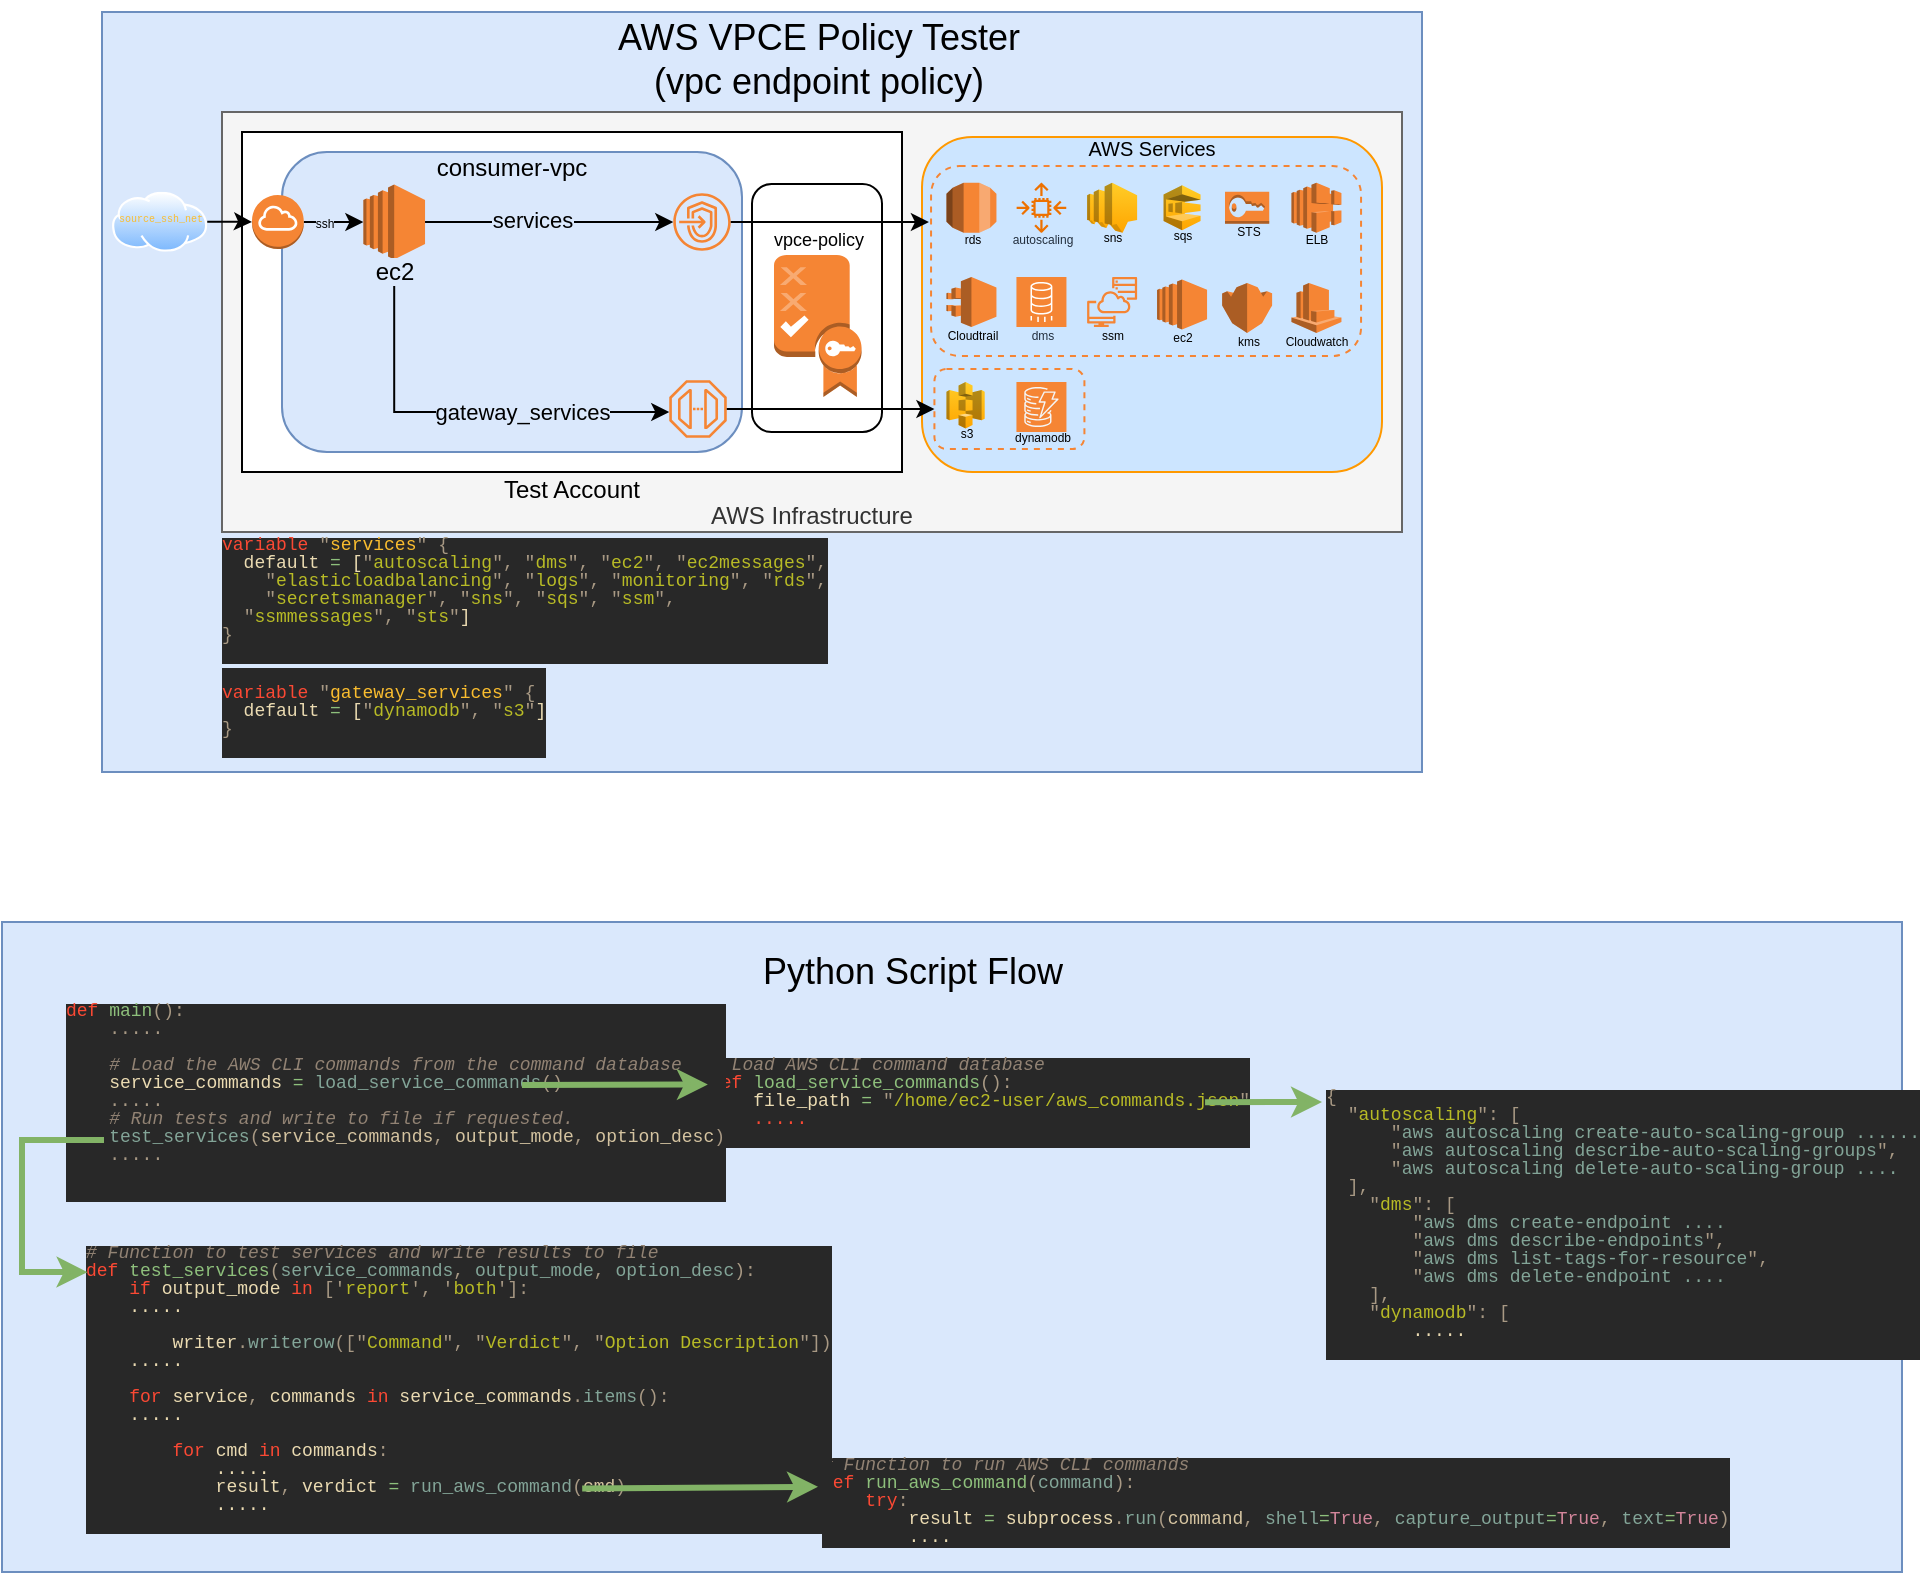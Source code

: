 <mxfile version="24.1.0" type="device">
  <diagram name="Page-1" id="n9Txcn6Dk_RDGWLoqTtt">
    <mxGraphModel dx="831" dy="707" grid="1" gridSize="10" guides="1" tooltips="1" connect="1" arrows="1" fold="1" page="1" pageScale="1" pageWidth="400" pageHeight="300" math="0" shadow="0">
      <root>
        <mxCell id="0" />
        <mxCell id="1" parent="0" />
        <mxCell id="zh9yFW4U5Nkz7hviqBrp-40" value="" style="rounded=0;whiteSpace=wrap;html=1;fillColor=#dae8fc;strokeColor=#6c8ebf;" vertex="1" parent="1">
          <mxGeometry x="570" y="475" width="950" height="325" as="geometry" />
        </mxCell>
        <mxCell id="5JxGOsEsqNA9EZdTTbq--1" value="" style="rounded=0;whiteSpace=wrap;html=1;fillColor=#dae8fc;strokeColor=#6c8ebf;" parent="1" vertex="1">
          <mxGeometry x="620" y="20" width="660" height="380" as="geometry" />
        </mxCell>
        <mxCell id="5JxGOsEsqNA9EZdTTbq--22" value="AWS Infrastructure" style="rounded=0;whiteSpace=wrap;html=1;fillColor=#f5f5f5;fontColor=#333333;strokeColor=#666666;labelPosition=center;verticalLabelPosition=bottom;align=center;verticalAlign=top;spacing=-20;" parent="1" vertex="1">
          <mxGeometry x="680" y="70" width="590" height="210" as="geometry" />
        </mxCell>
        <mxCell id="5JxGOsEsqNA9EZdTTbq--25" value="Test Account" style="rounded=0;whiteSpace=wrap;html=1;labelPosition=center;verticalLabelPosition=bottom;align=center;verticalAlign=top;spacing=-3;" parent="1" vertex="1">
          <mxGeometry x="690" y="80" width="330" height="170" as="geometry" />
        </mxCell>
        <mxCell id="5JxGOsEsqNA9EZdTTbq--26" value="consumer-vpc" style="rounded=1;whiteSpace=wrap;html=1;fillColor=#dae8fc;strokeColor=#6c8ebf;labelPosition=center;verticalLabelPosition=top;align=center;verticalAlign=bottom;spacing=-15;" parent="1" vertex="1">
          <mxGeometry x="710" y="90" width="230" height="150" as="geometry" />
        </mxCell>
        <mxCell id="5JxGOsEsqNA9EZdTTbq--35" style="edgeStyle=orthogonalEdgeStyle;rounded=0;orthogonalLoop=1;jettySize=auto;html=1;endArrow=none;endFill=0;startArrow=classic;startFill=1;" parent="1" source="5JxGOsEsqNA9EZdTTbq--31" target="5JxGOsEsqNA9EZdTTbq--18" edge="1">
          <mxGeometry relative="1" as="geometry" />
        </mxCell>
        <mxCell id="zh9yFW4U5Nkz7hviqBrp-18" value="&lt;div&gt;&lt;font style=&quot;font-size: 6px;&quot;&gt;ssh&lt;/font&gt;&lt;/div&gt;" style="edgeLabel;html=1;align=center;verticalAlign=middle;resizable=0;points=[];labelBackgroundColor=#DAE8FC;" vertex="1" connectable="0" parent="5JxGOsEsqNA9EZdTTbq--35">
          <mxGeometry x="0.67" relative="1" as="geometry">
            <mxPoint x="5" y="-1" as="offset" />
          </mxGeometry>
        </mxCell>
        <mxCell id="hPN1PKyEz3A7pXrdg5OF-24" style="edgeStyle=orthogonalEdgeStyle;rounded=0;orthogonalLoop=1;jettySize=auto;html=1;" parent="1" source="5JxGOsEsqNA9EZdTTbq--31" edge="1" target="zh9yFW4U5Nkz7hviqBrp-13">
          <mxGeometry relative="1" as="geometry">
            <mxPoint x="905.63" y="213.007" as="targetPoint" />
            <mxPoint x="766.101" y="146.75" as="sourcePoint" />
            <Array as="points">
              <mxPoint x="766" y="220" />
            </Array>
          </mxGeometry>
        </mxCell>
        <mxCell id="zh9yFW4U5Nkz7hviqBrp-16" value="gateway_services" style="edgeLabel;html=1;align=center;verticalAlign=middle;resizable=0;points=[];labelBackgroundColor=#DAE8FC;" vertex="1" connectable="0" parent="hPN1PKyEz3A7pXrdg5OF-24">
          <mxGeometry x="0.308" relative="1" as="geometry">
            <mxPoint as="offset" />
          </mxGeometry>
        </mxCell>
        <mxCell id="5JxGOsEsqNA9EZdTTbq--31" value="ec2" style="outlineConnect=0;dashed=0;verticalLabelPosition=bottom;verticalAlign=top;align=center;html=1;shape=mxgraph.aws3.ec2;fillColor=#F58534;gradientColor=none;aspect=fixed;spacing=-6;labelBackgroundColor=#DAE8FC;" parent="1" vertex="1">
          <mxGeometry x="750.68" y="106.25" width="30.84" height="37.5" as="geometry" />
        </mxCell>
        <mxCell id="5JxGOsEsqNA9EZdTTbq--18" value="" style="outlineConnect=0;dashed=0;verticalLabelPosition=bottom;verticalAlign=top;align=center;html=1;shape=mxgraph.aws3.internet_gateway;fillColor=#F58534;gradientColor=none;aspect=fixed;" parent="1" vertex="1">
          <mxGeometry x="695" y="111.5" width="25.88" height="27" as="geometry" />
        </mxCell>
        <mxCell id="5JxGOsEsqNA9EZdTTbq--33" style="edgeStyle=orthogonalEdgeStyle;rounded=0;orthogonalLoop=1;jettySize=auto;html=1;entryX=0;entryY=0.5;entryDx=0;entryDy=0;entryPerimeter=0;" parent="1" source="5JxGOsEsqNA9EZdTTbq--31" edge="1">
          <mxGeometry relative="1" as="geometry">
            <mxPoint x="905.63" y="125" as="targetPoint" />
          </mxGeometry>
        </mxCell>
        <mxCell id="zh9yFW4U5Nkz7hviqBrp-17" value="services" style="edgeLabel;html=1;align=center;verticalAlign=middle;resizable=0;points=[];labelBackgroundColor=#DAE8FC;" vertex="1" connectable="0" parent="5JxGOsEsqNA9EZdTTbq--33">
          <mxGeometry x="-0.145" y="1" relative="1" as="geometry">
            <mxPoint as="offset" />
          </mxGeometry>
        </mxCell>
        <mxCell id="5JxGOsEsqNA9EZdTTbq--44" value="AWS VPCE Policy Tester&lt;div&gt;(vpc endpoint policy)&lt;/div&gt;" style="text;html=1;align=center;verticalAlign=middle;resizable=0;points=[];autosize=1;strokeColor=none;fillColor=none;fontSize=18;" parent="1" vertex="1">
          <mxGeometry x="867.9" y="14" width="220" height="60" as="geometry" />
        </mxCell>
        <mxCell id="hPN1PKyEz3A7pXrdg5OF-16" value="AWS Services" style="rounded=1;whiteSpace=wrap;html=1;labelPosition=center;verticalLabelPosition=top;align=center;verticalAlign=bottom;spacing=-12;fillColor=#cce5ff;strokeColor=#FF9900;fontSize=10;fontFamily=Helvetica;fontColor=default;" parent="1" vertex="1">
          <mxGeometry x="1030" y="82.5" width="230" height="167.5" as="geometry" />
        </mxCell>
        <mxCell id="hPN1PKyEz3A7pXrdg5OF-21" value="s3" style="outlineConnect=0;dashed=0;verticalLabelPosition=bottom;verticalAlign=top;align=center;html=1;shape=mxgraph.aws3.s3;fillColor=#ffcd28;aspect=fixed;strokeColor=#d79b00;gradientColor=#ffa500;spacing=-5;fontSize=6;" parent="1" vertex="1">
          <mxGeometry x="1042.22" y="205" width="19.13" height="23.25" as="geometry" />
        </mxCell>
        <mxCell id="zh9yFW4U5Nkz7hviqBrp-3" value="&lt;div style=&quot;color: rgb(235, 219, 178); background-color: rgb(40, 40, 40); font-family: Consolas, &amp;quot;Courier New&amp;quot;, monospace; font-weight: normal; font-size: 9px; line-height: 100%; white-space: pre;&quot;&gt;&lt;div style=&quot;line-height: 100%;&quot;&gt;&lt;span style=&quot;color: #fb4934;&quot;&gt;variable&lt;/span&gt;&lt;span style=&quot;color: #ebdbb2;&quot;&gt; &lt;/span&gt;&lt;span style=&quot;color: #a89984;&quot;&gt;&quot;&lt;/span&gt;&lt;span style=&quot;color: #fabd2f;&quot;&gt;services&lt;/span&gt;&lt;span style=&quot;color: #a89984;&quot;&gt;&quot;&lt;/span&gt;&lt;span style=&quot;color: #ebdbb2;&quot;&gt; &lt;/span&gt;&lt;span style=&quot;color: #a89984;&quot;&gt;{&lt;/span&gt;&lt;/div&gt;&lt;div style=&quot;line-height: 100%;&quot;&gt;&lt;span style=&quot;color: #ebdbb2;&quot;&gt;&amp;nbsp; default &lt;/span&gt;&lt;span style=&quot;color: #8ec07c;&quot;&gt;=&lt;/span&gt;&lt;span style=&quot;color: #ebdbb2;&quot;&gt; [&lt;/span&gt;&lt;span style=&quot;color: #a89984;&quot;&gt;&quot;&lt;/span&gt;&lt;span style=&quot;color: #b8bb26;&quot;&gt;autoscaling&lt;/span&gt;&lt;span style=&quot;color: #a89984;&quot;&gt;&quot;&lt;/span&gt;&lt;span style=&quot;color: #a89984;&quot;&gt;,&lt;/span&gt;&lt;span style=&quot;color: #ebdbb2;&quot;&gt; &lt;/span&gt;&lt;span style=&quot;color: #a89984;&quot;&gt;&quot;&lt;/span&gt;&lt;span style=&quot;color: #b8bb26;&quot;&gt;dms&lt;/span&gt;&lt;span style=&quot;color: #a89984;&quot;&gt;&quot;&lt;/span&gt;&lt;span style=&quot;color: #a89984;&quot;&gt;,&lt;/span&gt;&lt;span style=&quot;color: #ebdbb2;&quot;&gt; &lt;/span&gt;&lt;span style=&quot;color: #a89984;&quot;&gt;&quot;&lt;/span&gt;&lt;span style=&quot;color: #b8bb26;&quot;&gt;ec2&lt;/span&gt;&lt;span style=&quot;color: #a89984;&quot;&gt;&quot;&lt;/span&gt;&lt;span style=&quot;color: #a89984;&quot;&gt;,&lt;/span&gt;&lt;span style=&quot;color: #ebdbb2;&quot;&gt; &lt;/span&gt;&lt;span style=&quot;color: #a89984;&quot;&gt;&quot;&lt;/span&gt;&lt;span style=&quot;color: #b8bb26;&quot;&gt;ec2messages&lt;/span&gt;&lt;span style=&quot;color: #a89984;&quot;&gt;&quot;&lt;/span&gt;&lt;span style=&quot;color: #a89984;&quot;&gt;,&lt;/span&gt;&lt;/div&gt;&lt;div style=&quot;line-height: 100%;&quot;&gt;&lt;span style=&quot;color: #ebdbb2;&quot;&gt;&amp;nbsp; &amp;nbsp; &lt;/span&gt;&lt;span style=&quot;color: #a89984;&quot;&gt;&quot;&lt;/span&gt;&lt;span style=&quot;color: #b8bb26;&quot;&gt;elasticloadbalancing&lt;/span&gt;&lt;span style=&quot;color: #a89984;&quot;&gt;&quot;&lt;/span&gt;&lt;span style=&quot;color: #a89984;&quot;&gt;,&lt;/span&gt;&lt;span style=&quot;color: #ebdbb2;&quot;&gt; &lt;/span&gt;&lt;span style=&quot;color: #a89984;&quot;&gt;&quot;&lt;/span&gt;&lt;span style=&quot;color: #b8bb26;&quot;&gt;logs&lt;/span&gt;&lt;span style=&quot;color: #a89984;&quot;&gt;&quot;&lt;/span&gt;&lt;span style=&quot;color: #a89984;&quot;&gt;,&lt;/span&gt;&lt;span style=&quot;color: #ebdbb2;&quot;&gt; &lt;/span&gt;&lt;span style=&quot;color: #a89984;&quot;&gt;&quot;&lt;/span&gt;&lt;span style=&quot;color: #b8bb26;&quot;&gt;monitoring&lt;/span&gt;&lt;span style=&quot;color: #a89984;&quot;&gt;&quot;&lt;/span&gt;&lt;span style=&quot;color: #a89984;&quot;&gt;,&lt;/span&gt;&lt;span style=&quot;color: #ebdbb2;&quot;&gt; &lt;/span&gt;&lt;span style=&quot;color: #a89984;&quot;&gt;&quot;&lt;/span&gt;&lt;span style=&quot;color: #b8bb26;&quot;&gt;rds&lt;/span&gt;&lt;span style=&quot;color: #a89984;&quot;&gt;&quot;&lt;/span&gt;&lt;span style=&quot;color: #a89984;&quot;&gt;,&lt;/span&gt;&lt;/div&gt;&lt;div style=&quot;line-height: 100%;&quot;&gt;&lt;span style=&quot;color: #ebdbb2;&quot;&gt;&amp;nbsp; &amp;nbsp; &lt;/span&gt;&lt;span style=&quot;color: #a89984;&quot;&gt;&quot;&lt;/span&gt;&lt;span style=&quot;color: #b8bb26;&quot;&gt;secretsmanager&lt;/span&gt;&lt;span style=&quot;color: #a89984;&quot;&gt;&quot;&lt;/span&gt;&lt;span style=&quot;color: #a89984;&quot;&gt;,&lt;/span&gt;&lt;span style=&quot;color: #ebdbb2;&quot;&gt; &lt;/span&gt;&lt;span style=&quot;color: #a89984;&quot;&gt;&quot;&lt;/span&gt;&lt;span style=&quot;color: #b8bb26;&quot;&gt;sns&lt;/span&gt;&lt;span style=&quot;color: #a89984;&quot;&gt;&quot;&lt;/span&gt;&lt;span style=&quot;color: #a89984;&quot;&gt;,&lt;/span&gt;&lt;span style=&quot;color: #ebdbb2;&quot;&gt; &lt;/span&gt;&lt;span style=&quot;color: #a89984;&quot;&gt;&quot;&lt;/span&gt;&lt;span style=&quot;color: #b8bb26;&quot;&gt;sqs&lt;/span&gt;&lt;span style=&quot;color: #a89984;&quot;&gt;&quot;&lt;/span&gt;&lt;span style=&quot;color: #a89984;&quot;&gt;,&lt;/span&gt;&lt;span style=&quot;color: #ebdbb2;&quot;&gt; &lt;/span&gt;&lt;span style=&quot;color: #a89984;&quot;&gt;&quot;&lt;/span&gt;&lt;span style=&quot;color: #b8bb26;&quot;&gt;ssm&lt;/span&gt;&lt;span style=&quot;color: #a89984;&quot;&gt;&quot;&lt;/span&gt;&lt;span style=&quot;color: #a89984;&quot;&gt;,&lt;/span&gt;&lt;/div&gt;&lt;div style=&quot;line-height: 100%;&quot;&gt;&lt;span style=&quot;color: #ebdbb2;&quot;&gt;&amp;nbsp; &lt;/span&gt;&lt;span style=&quot;color: #a89984;&quot;&gt;&quot;&lt;/span&gt;&lt;span style=&quot;color: #b8bb26;&quot;&gt;ssmmessages&lt;/span&gt;&lt;span style=&quot;color: #a89984;&quot;&gt;&quot;&lt;/span&gt;&lt;span style=&quot;color: #a89984;&quot;&gt;,&lt;/span&gt;&lt;span style=&quot;color: #ebdbb2;&quot;&gt; &lt;/span&gt;&lt;span style=&quot;color: #a89984;&quot;&gt;&quot;&lt;/span&gt;&lt;span style=&quot;color: #b8bb26;&quot;&gt;sts&lt;/span&gt;&lt;span style=&quot;color: #a89984;&quot;&gt;&quot;&lt;/span&gt;&lt;span style=&quot;color: #ebdbb2;&quot;&gt;]&lt;/span&gt;&lt;/div&gt;&lt;div style=&quot;line-height: 100%;&quot;&gt;&lt;span style=&quot;color: #a89984;&quot;&gt;}&lt;/span&gt;&lt;/div&gt;&lt;br&gt;&lt;/div&gt;" style="text;whiteSpace=wrap;html=1;" vertex="1" parent="1">
          <mxGeometry x="677.84" y="276" width="284.32" height="80" as="geometry" />
        </mxCell>
        <mxCell id="zh9yFW4U5Nkz7hviqBrp-4" value="&lt;div style=&quot;color: rgb(235, 219, 178); background-color: rgb(40, 40, 40); font-family: Consolas, &amp;quot;Courier New&amp;quot;, monospace; font-weight: normal; font-size: 9px; line-height: 100%; white-space: pre;&quot;&gt;&lt;br style=&quot;font-size: 9px;&quot;&gt;&lt;div style=&quot;font-size: 9px;&quot;&gt;&lt;span style=&quot;color: rgb(251, 73, 52); font-size: 9px;&quot;&gt;variable&lt;/span&gt;&lt;span style=&quot;color: rgb(235, 219, 178); font-size: 9px;&quot;&gt; &lt;/span&gt;&lt;span style=&quot;color: rgb(168, 153, 132); font-size: 9px;&quot;&gt;&quot;&lt;/span&gt;&lt;span style=&quot;color: rgb(250, 189, 47); font-size: 9px;&quot;&gt;gateway_services&lt;/span&gt;&lt;span style=&quot;color: rgb(168, 153, 132); font-size: 9px;&quot;&gt;&quot;&lt;/span&gt;&lt;span style=&quot;color: rgb(235, 219, 178); font-size: 9px;&quot;&gt; &lt;/span&gt;&lt;span style=&quot;color: rgb(168, 153, 132); font-size: 9px;&quot;&gt;{&lt;/span&gt;&lt;/div&gt;&lt;div style=&quot;font-size: 9px;&quot;&gt;&lt;span style=&quot;color: rgb(235, 219, 178); font-size: 9px;&quot;&gt;&amp;nbsp; default &lt;/span&gt;&lt;span style=&quot;color: rgb(142, 192, 124); font-size: 9px;&quot;&gt;=&lt;/span&gt;&lt;span style=&quot;color: rgb(235, 219, 178); font-size: 9px;&quot;&gt; [&lt;/span&gt;&lt;span style=&quot;color: rgb(168, 153, 132); font-size: 9px;&quot;&gt;&quot;&lt;/span&gt;&lt;span style=&quot;color: rgb(184, 187, 38); font-size: 9px;&quot;&gt;dynamodb&lt;/span&gt;&lt;span style=&quot;color: rgb(168, 153, 132); font-size: 9px;&quot;&gt;&quot;&lt;/span&gt;&lt;span style=&quot;color: rgb(168, 153, 132); font-size: 9px;&quot;&gt;,&lt;/span&gt;&lt;span style=&quot;color: rgb(235, 219, 178); font-size: 9px;&quot;&gt; &lt;/span&gt;&lt;span style=&quot;color: rgb(168, 153, 132); font-size: 9px;&quot;&gt;&quot;&lt;/span&gt;&lt;span style=&quot;color: rgb(184, 187, 38); font-size: 9px;&quot;&gt;s3&lt;/span&gt;&lt;span style=&quot;color: rgb(168, 153, 132); font-size: 9px;&quot;&gt;&quot;&lt;/span&gt;&lt;span style=&quot;color: rgb(235, 219, 178); font-size: 9px;&quot;&gt;]&lt;/span&gt;&lt;/div&gt;&lt;div style=&quot;font-size: 9px;&quot;&gt;&lt;span style=&quot;color: rgb(168, 153, 132); font-size: 9px;&quot;&gt;}&lt;/span&gt;&lt;/div&gt;&lt;br style=&quot;font-size: 9px;&quot;&gt;&lt;/div&gt;" style="text;whiteSpace=wrap;html=1;fontSize=9;" vertex="1" parent="1">
          <mxGeometry x="677.84" y="341" width="154.32" height="50" as="geometry" />
        </mxCell>
        <UserObject label="&lt;div style=&quot;background-color: rgb(40, 40, 40); font-family: Consolas, &amp;quot;Courier New&amp;quot;, monospace; font-weight: normal; font-size: 9px; line-height: 100%; white-space: pre;&quot;&gt;&lt;div style=&quot;color: rgb(235, 219, 178); line-height: 100%;&quot;&gt;&lt;span style=&quot;color: #928374;font-style: italic;&quot;&gt;# Load AWS CLI command database&lt;/span&gt;&lt;/div&gt;&lt;div style=&quot;color: rgb(235, 219, 178); line-height: 100%;&quot;&gt;&lt;span style=&quot;color: #fb4934;&quot;&gt;def&lt;/span&gt;&lt;span style=&quot;color: #8ec07c;&quot;&gt; load_service_commands&lt;/span&gt;&lt;span style=&quot;color: #a89984;&quot;&gt;():&lt;/span&gt;&lt;/div&gt;&lt;div style=&quot;color: rgb(235, 219, 178); line-height: 100%;&quot;&gt;&lt;span style=&quot;color: #ebdbb2;&quot;&gt;&amp;nbsp; &amp;nbsp; file_path &lt;/span&gt;&lt;span style=&quot;color: #8ec07c;&quot;&gt;=&lt;/span&gt;&lt;span style=&quot;color: #ebdbb2;&quot;&gt; &lt;/span&gt;&lt;span style=&quot;color: #a89984;&quot;&gt;&quot;&lt;/span&gt;&lt;span style=&quot;color: #b8bb26;&quot;&gt;/home/ec2-user/aws_commands.json&lt;/span&gt;&lt;span style=&quot;color: #a89984;&quot;&gt;&quot;&lt;/span&gt;&lt;/div&gt;&lt;div style=&quot;color: rgb(235, 219, 178); line-height: 100%;&quot;&gt;&lt;span style=&quot;color: #ebdbb2;&quot;&gt;&amp;nbsp; &amp;nbsp; &lt;/span&gt;&lt;span style=&quot;color: rgb(251, 73, 52);&quot;&gt;.....&lt;/span&gt;&lt;/div&gt;&lt;div style=&quot;line-height: 100%;&quot;&gt;&lt;font color=&quot;#fb4934&quot;&gt;&lt;br&gt;&lt;/font&gt;&lt;/div&gt;&lt;/div&gt;" link="&lt;div style=&quot;color: #ebdbb2;background-color: #282828;font-family: Consolas, &#39;Courier New&#39;, monospace;font-weight: normal;font-size: 14px;line-height: 19px;white-space: pre;&quot;&gt;&lt;div&gt;&lt;span style=&quot;color: #928374;font-style: italic;&quot;&gt;# Load AWS CLI command database&lt;/span&gt;&lt;/div&gt;&lt;div&gt;&lt;span style=&quot;color: #fb4934;&quot;&gt;def&lt;/span&gt;&lt;span style=&quot;color: #8ec07c;&quot;&gt; load_service_commands&lt;/span&gt;&lt;span style=&quot;color: #a89984;&quot;&gt;():&lt;/span&gt;&lt;/div&gt;&lt;div&gt;&lt;span style=&quot;color: #ebdbb2;&quot;&gt;&amp;nbsp; &amp;nbsp; file_path &lt;/span&gt;&lt;span style=&quot;color: #8ec07c;&quot;&gt;=&lt;/span&gt;&lt;span style=&quot;color: #ebdbb2;&quot;&gt; &lt;/span&gt;&lt;span style=&quot;color: #a89984;&quot;&gt;&quot;&lt;/span&gt;&lt;span style=&quot;color: #b8bb26;&quot;&gt;/home/ec2-user/aws_commands.json&lt;/span&gt;&lt;span style=&quot;color: #a89984;&quot;&gt;&quot;&lt;/span&gt;&lt;/div&gt;&lt;div&gt;&lt;span style=&quot;color: #ebdbb2;&quot;&gt;&amp;nbsp; &amp;nbsp; &lt;/span&gt;&lt;span style=&quot;color: #fb4934;&quot;&gt;try&lt;/span&gt;&lt;span style=&quot;color: #a89984;&quot;&gt;:&lt;/span&gt;&lt;/div&gt;&lt;div&gt;&lt;span style=&quot;color: #ebdbb2;&quot;&gt;&amp;nbsp; &amp;nbsp; &amp;nbsp; &amp;nbsp; &lt;/span&gt;&lt;span style=&quot;color: #fb4934;&quot;&gt;with&lt;/span&gt;&lt;span style=&quot;color: #ebdbb2;&quot;&gt; &lt;/span&gt;&lt;span style=&quot;color: #fe8019;&quot;&gt;open&lt;/span&gt;&lt;span style=&quot;color: #a89984;&quot;&gt;(&lt;/span&gt;&lt;span style=&quot;color: #d5c4a1;&quot;&gt;file_path&lt;/span&gt;&lt;span style=&quot;color: #a89984;&quot;&gt;,&lt;/span&gt;&lt;span style=&quot;color: #d5c4a1;&quot;&gt; &lt;/span&gt;&lt;span style=&quot;color: #a89984;&quot;&gt;&#39;&lt;/span&gt;&lt;span style=&quot;color: #b8bb26;&quot;&gt;r&lt;/span&gt;&lt;span style=&quot;color: #a89984;&quot;&gt;&#39;&lt;/span&gt;&lt;span style=&quot;color: #a89984;&quot;&gt;)&lt;/span&gt;&lt;span style=&quot;color: #ebdbb2;&quot;&gt; &lt;/span&gt;&lt;span style=&quot;color: #fb4934;&quot;&gt;as&lt;/span&gt;&lt;span style=&quot;color: #ebdbb2;&quot;&gt; f&lt;/span&gt;&lt;span style=&quot;color: #a89984;&quot;&gt;:&lt;/span&gt;&lt;/div&gt;&lt;div&gt;&lt;span style=&quot;color: #ebdbb2;&quot;&gt;&amp;nbsp; &amp;nbsp; &amp;nbsp; &amp;nbsp; &amp;nbsp; &amp;nbsp; &lt;/span&gt;&lt;span style=&quot;color: #fb4934;&quot;&gt;return&lt;/span&gt;&lt;span style=&quot;color: #ebdbb2;&quot;&gt; json&lt;/span&gt;&lt;span style=&quot;color: #a89984;&quot;&gt;.&lt;/span&gt;&lt;span style=&quot;color: #83a598;&quot;&gt;load&lt;/span&gt;&lt;span style=&quot;color: #a89984;&quot;&gt;(&lt;/span&gt;&lt;span style=&quot;color: #d5c4a1;&quot;&gt;f&lt;/span&gt;&lt;span style=&quot;color: #a89984;&quot;&gt;)&lt;/span&gt;&lt;/div&gt;&lt;div&gt;&lt;span style=&quot;color: #ebdbb2;&quot;&gt;&amp;nbsp; &amp;nbsp; &lt;/span&gt;&lt;span style=&quot;color: #fb4934;&quot;&gt;except&lt;/span&gt;&lt;span style=&quot;color: #ebdbb2;&quot;&gt; &lt;/span&gt;&lt;span style=&quot;color: #fabd2f;&quot;&gt;FileNotFoundError&lt;/span&gt;&lt;span style=&quot;color: #a89984;&quot;&gt;:&lt;/span&gt;&lt;/div&gt;&lt;div&gt;&lt;span style=&quot;color: #ebdbb2;&quot;&gt;&amp;nbsp; &amp;nbsp; &amp;nbsp; &amp;nbsp; &lt;/span&gt;&lt;span style=&quot;color: #fe8019;&quot;&gt;print&lt;/span&gt;&lt;span style=&quot;color: #a89984;&quot;&gt;(&lt;/span&gt;&lt;span style=&quot;color: #fb4934;&quot;&gt;f&lt;/span&gt;&lt;span style=&quot;color: #b8bb26;&quot;&gt;&quot;Error: Command Database &lt;/span&gt;&lt;span style=&quot;color: #d3869b;&quot;&gt;{&lt;/span&gt;&lt;span style=&quot;color: #d5c4a1;&quot;&gt;file_path&lt;/span&gt;&lt;span style=&quot;color: #d3869b;&quot;&gt;}&lt;/span&gt;&lt;span style=&quot;color: #b8bb26;&quot;&gt; not found.&quot;&lt;/span&gt;&lt;span style=&quot;color: #a89984;&quot;&gt;)&lt;/span&gt;&lt;/div&gt;&lt;div&gt;&lt;span style=&quot;color: #ebdbb2;&quot;&gt;&amp;nbsp; &amp;nbsp; &amp;nbsp; &amp;nbsp; sys&lt;/span&gt;&lt;span style=&quot;color: #a89984;&quot;&gt;.&lt;/span&gt;&lt;span style=&quot;color: #83a598;&quot;&gt;exit&lt;/span&gt;&lt;span style=&quot;color: #a89984;&quot;&gt;(&lt;/span&gt;&lt;span style=&quot;color: #d3869b;&quot;&gt;1&lt;/span&gt;&lt;span style=&quot;color: #a89984;&quot;&gt;)&lt;/span&gt;&lt;/div&gt;&lt;br&gt;&lt;/div&gt;" id="zh9yFW4U5Nkz7hviqBrp-7">
          <mxCell style="text;whiteSpace=wrap;html=1;fontFamily=Helvetica;fontSize=12;fontColor=default;" vertex="1" parent="1">
            <mxGeometry x="922.4" y="536" width="254.32" height="60" as="geometry" />
          </mxCell>
        </UserObject>
        <mxCell id="zh9yFW4U5Nkz7hviqBrp-8" value="&lt;div style=&quot;color: rgb(235, 219, 178); background-color: rgb(40, 40, 40); font-family: Consolas, &amp;quot;Courier New&amp;quot;, monospace; font-weight: normal; font-size: 9px; line-height: 100%; white-space: pre;&quot;&gt;&lt;div style=&quot;line-height: 100%;&quot;&gt;&lt;span style=&quot;color: #928374;font-style: italic;&quot;&gt;# Function to run AWS CLI commands&lt;/span&gt;&lt;/div&gt;&lt;div style=&quot;line-height: 100%;&quot;&gt;&lt;span style=&quot;color: #fb4934;&quot;&gt;def&lt;/span&gt;&lt;span style=&quot;color: #8ec07c;&quot;&gt; run_aws_command&lt;/span&gt;&lt;span style=&quot;color: #a89984;&quot;&gt;(&lt;/span&gt;&lt;span style=&quot;color: #83a598;&quot;&gt;command&lt;/span&gt;&lt;span style=&quot;color: #a89984;&quot;&gt;):&lt;/span&gt;&lt;/div&gt;&lt;div style=&quot;line-height: 100%;&quot;&gt;&lt;div style=&quot;line-height: 100%;&quot;&gt;&lt;div style=&quot;line-height: 100%;&quot;&gt;&amp;nbsp; &amp;nbsp; &lt;span style=&quot;color: #fb4934;&quot;&gt;try&lt;/span&gt;&lt;span style=&quot;color: #a89984;&quot;&gt;:&lt;/span&gt;&lt;/div&gt;&lt;div style=&quot;line-height: 100%;&quot;&gt;&lt;div style=&quot;line-height: 100%;&quot;&gt;&amp;nbsp; &amp;nbsp; &amp;nbsp; &amp;nbsp; result &lt;span style=&quot;color: #8ec07c;&quot;&gt;=&lt;/span&gt; subprocess&lt;span style=&quot;color: #a89984;&quot;&gt;.&lt;/span&gt;&lt;span style=&quot;color: #83a598;&quot;&gt;run&lt;/span&gt;&lt;span style=&quot;color: #a89984;&quot;&gt;(&lt;/span&gt;&lt;span style=&quot;color: #d5c4a1;&quot;&gt;command&lt;/span&gt;&lt;span style=&quot;color: #a89984;&quot;&gt;,&lt;/span&gt;&lt;span style=&quot;color: #d5c4a1;&quot;&gt; &lt;/span&gt;&lt;span style=&quot;color: #83a598;&quot;&gt;shell&lt;/span&gt;&lt;span style=&quot;color: #8ec07c;&quot;&gt;=&lt;/span&gt;&lt;span style=&quot;color: #d3869b;&quot;&gt;True&lt;/span&gt;&lt;span style=&quot;color: #a89984;&quot;&gt;,&lt;/span&gt;&lt;span style=&quot;color: #d5c4a1;&quot;&gt; &lt;/span&gt;&lt;span style=&quot;color: #83a598;&quot;&gt;capture_output&lt;/span&gt;&lt;span style=&quot;color: #8ec07c;&quot;&gt;=&lt;/span&gt;&lt;span style=&quot;color: #d3869b;&quot;&gt;True&lt;/span&gt;&lt;span style=&quot;color: #a89984;&quot;&gt;,&lt;/span&gt;&lt;span style=&quot;color: #d5c4a1;&quot;&gt; &lt;/span&gt;&lt;span style=&quot;color: #83a598;&quot;&gt;text&lt;/span&gt;&lt;span style=&quot;color: #8ec07c;&quot;&gt;=&lt;/span&gt;&lt;span style=&quot;color: #d3869b;&quot;&gt;True&lt;/span&gt;&lt;span style=&quot;color: #a89984;&quot;&gt;)&lt;/span&gt;&lt;/div&gt;&lt;/div&gt;&lt;div style=&quot;line-height: 100%;&quot;&gt;&amp;nbsp; &amp;nbsp; &amp;nbsp; &amp;nbsp; ....&lt;/div&gt;&lt;/div&gt;&lt;/div&gt;&lt;/div&gt;" style="text;whiteSpace=wrap;html=1;" vertex="1" parent="1">
          <mxGeometry x="977.56" y="736" width="430" height="60" as="geometry" />
        </mxCell>
        <mxCell id="zh9yFW4U5Nkz7hviqBrp-9" value="&lt;div style=&quot;color: rgb(235, 219, 178); background-color: rgb(40, 40, 40); font-family: Consolas, &amp;quot;Courier New&amp;quot;, monospace; font-size: 9px; line-height: 100%; white-space-collapse: preserve;&quot;&gt;&lt;div style=&quot;line-height: 100%;&quot;&gt;&lt;div style=&quot;line-height: 100%;&quot;&gt;&lt;span style=&quot;color: #fb4934;&quot;&gt;def&lt;/span&gt;&lt;span style=&quot;color: #8ec07c;&quot;&gt; main&lt;/span&gt;&lt;span style=&quot;color: #a89984;&quot;&gt;():&lt;/span&gt;&lt;/div&gt;&lt;/div&gt;&lt;div style=&quot;line-height: 100%;&quot;&gt;&amp;nbsp; &amp;nbsp; &lt;span style=&quot;color: #a89984;&quot;&gt;.....&lt;br&gt;&lt;br&gt;&lt;/span&gt;&lt;/div&gt;&lt;div style=&quot;line-height: 100%;&quot;&gt;&lt;div style=&quot;line-height: 9px;&quot;&gt;&amp;nbsp; &amp;nbsp; &lt;span style=&quot;color: rgb(146, 131, 116); font-style: italic;&quot;&gt;# Load the AWS CLI commands from the command database&lt;/span&gt;&lt;/div&gt;&lt;div style=&quot;line-height: 9px;&quot;&gt;&amp;nbsp; &amp;nbsp; service_commands &lt;span style=&quot;color: rgb(142, 192, 124);&quot;&gt;=&lt;/span&gt; &lt;span style=&quot;color: rgb(131, 165, 152);&quot;&gt;load_service_commands&lt;/span&gt;&lt;span style=&quot;color: rgb(168, 153, 132);&quot;&gt;()&lt;/span&gt;&lt;/div&gt;&lt;span style=&quot;color: rgb(168, 153, 132);&quot;&gt;    .....&lt;/span&gt;&lt;br/&gt;&amp;nbsp; &amp;nbsp; &lt;span style=&quot;color: #928374;font-style: italic;&quot;&gt;# Run tests and write to file if requested.&lt;/span&gt;&lt;/div&gt;&lt;div style=&quot;line-height: 100%;&quot;&gt;&amp;nbsp; &amp;nbsp; &lt;span style=&quot;color: #83a598;&quot;&gt;test_services&lt;/span&gt;&lt;span style=&quot;color: #a89984;&quot;&gt;(&lt;/span&gt;&lt;span style=&quot;color: #d5c4a1;&quot;&gt;service_commands&lt;/span&gt;&lt;span style=&quot;color: #a89984;&quot;&gt;,&lt;/span&gt;&lt;span style=&quot;color: #d5c4a1;&quot;&gt; output_mode&lt;/span&gt;&lt;span style=&quot;color: #a89984;&quot;&gt;,&lt;/span&gt;&lt;span style=&quot;color: #d5c4a1;&quot;&gt; option_desc&lt;/span&gt;&lt;span style=&quot;color: #a89984;&quot;&gt;)&lt;/span&gt;&lt;/div&gt;&lt;div style=&quot;line-height: 100%;&quot;&gt;&lt;span style=&quot;color: #a89984;&quot;&gt;    .....&lt;/span&gt;&lt;/div&gt;&lt;div style=&quot;line-height: 100%;&quot;&gt;&lt;div style=&quot;line-height: 100%;&quot;&gt;&lt;div style=&quot;line-height: 100%;&quot;&gt;&lt;br&gt;&lt;/div&gt;&lt;/div&gt;&lt;/div&gt;&lt;div style=&quot;line-height: 100%;&quot;&gt;&lt;span style=&quot;color: #a89984;&quot;&gt;&lt;br&gt;&lt;/span&gt;&lt;/div&gt;&lt;/div&gt;" style="text;html=1;align=left;verticalAlign=middle;resizable=0;points=[];autosize=1;strokeColor=none;fillColor=none;" vertex="1" parent="1">
          <mxGeometry x="600.0" y="510" width="330" height="110" as="geometry" />
        </mxCell>
        <mxCell id="zh9yFW4U5Nkz7hviqBrp-10" value="&lt;div style=&quot;background-color: rgb(40, 40, 40); line-height: 100%; white-space: pre; font-weight: normal; font-size: 9px; font-family: Consolas, &amp;quot;Courier New&amp;quot;, monospace; color: rgb(235, 219, 178);&quot;&gt;&lt;div style=&quot;line-height: 100%;&quot;&gt;&lt;span style=&quot;color: #928374;font-style: italic;&quot;&gt;# Function to test services and write results to file&lt;/span&gt;&lt;/div&gt;&lt;div style=&quot;line-height: 100%;&quot;&gt;&lt;span style=&quot;color: #fb4934;&quot;&gt;def&lt;/span&gt;&lt;span style=&quot;color: #8ec07c;&quot;&gt; test_services&lt;/span&gt;&lt;span style=&quot;color: #a89984;&quot;&gt;(&lt;/span&gt;&lt;span style=&quot;color: #83a598;&quot;&gt;service_commands&lt;/span&gt;&lt;span style=&quot;color: #a89984;&quot;&gt;,&lt;/span&gt;&lt;span style=&quot;color: #8ec07c;&quot;&gt; &lt;/span&gt;&lt;span style=&quot;color: #83a598;&quot;&gt;output_mode&lt;/span&gt;&lt;span style=&quot;color: #a89984;&quot;&gt;,&lt;/span&gt;&lt;span style=&quot;color: #8ec07c;&quot;&gt; &lt;/span&gt;&lt;span style=&quot;color: #83a598;&quot;&gt;option_desc&lt;/span&gt;&lt;span style=&quot;color: #a89984;&quot;&gt;):&lt;/span&gt;&lt;/div&gt;&lt;div style=&quot;line-height: 100%;&quot;&gt;&lt;div style=&quot;line-height: 100%;&quot;&gt;&lt;div style=&quot;line-height: 100%;&quot;&gt;&amp;nbsp; &amp;nbsp; &lt;span style=&quot;color: #fb4934;&quot;&gt;if&lt;/span&gt; output_mode &lt;span style=&quot;color: #fb4934;&quot;&gt;in&lt;/span&gt; &lt;span style=&quot;color: #a89984;&quot;&gt;[&lt;/span&gt;&lt;span style=&quot;color: #a89984;&quot;&gt;&#39;&lt;/span&gt;&lt;span style=&quot;color: #b8bb26;&quot;&gt;report&lt;/span&gt;&lt;span style=&quot;color: #a89984;&quot;&gt;&#39;&lt;/span&gt;&lt;span style=&quot;color: #a89984;&quot;&gt;,&lt;/span&gt; &lt;span style=&quot;color: #a89984;&quot;&gt;&#39;&lt;/span&gt;&lt;span style=&quot;color: #b8bb26;&quot;&gt;both&lt;/span&gt;&lt;span style=&quot;color: #a89984;&quot;&gt;&#39;&lt;/span&gt;&lt;span style=&quot;color: #a89984;&quot;&gt;]:&lt;/span&gt;&lt;/div&gt;&lt;div style=&quot;line-height: 100%;&quot;&gt;&amp;nbsp; &amp;nbsp; .....&lt;br&gt;&lt;/div&gt;&lt;div style=&quot;line-height: 100%;&quot;&gt;&lt;br&gt;&lt;/div&gt;&lt;div style=&quot;line-height: 100%;&quot;&gt;  &amp;nbsp; &amp;nbsp; &amp;nbsp; writer&lt;span style=&quot;color: #a89984;&quot;&gt;.&lt;/span&gt;&lt;span style=&quot;color: #83a598;&quot;&gt;writerow&lt;/span&gt;&lt;span style=&quot;color: #a89984;&quot;&gt;([&lt;/span&gt;&lt;span style=&quot;color: #a89984;&quot;&gt;&quot;&lt;/span&gt;&lt;span style=&quot;color: #b8bb26;&quot;&gt;Command&lt;/span&gt;&lt;span style=&quot;color: #a89984;&quot;&gt;&quot;&lt;/span&gt;&lt;span style=&quot;color: #a89984;&quot;&gt;,&lt;/span&gt;&lt;span style=&quot;color: #d5c4a1;&quot;&gt; &lt;/span&gt;&lt;span style=&quot;color: #a89984;&quot;&gt;&quot;&lt;/span&gt;&lt;span style=&quot;color: #b8bb26;&quot;&gt;Verdict&lt;/span&gt;&lt;span style=&quot;color: #a89984;&quot;&gt;&quot;&lt;/span&gt;&lt;span style=&quot;color: #a89984;&quot;&gt;,&lt;/span&gt;&lt;span style=&quot;color: #d5c4a1;&quot;&gt; &lt;/span&gt;&lt;span style=&quot;color: #a89984;&quot;&gt;&quot;&lt;/span&gt;&lt;span style=&quot;color: #b8bb26;&quot;&gt;Option Description&lt;/span&gt;&lt;span style=&quot;color: #a89984;&quot;&gt;&quot;&lt;/span&gt;&lt;span style=&quot;color: #a89984;&quot;&gt;])&lt;/span&gt;&lt;/div&gt;&lt;/div&gt;&lt;/div&gt;&lt;div style=&quot;line-height: 100%;&quot;&gt;&lt;span style=&quot;color: #ebdbb2;&quot;&gt;&amp;nbsp; &amp;nbsp; &lt;/span&gt;&lt;span style=&quot;color: #ebdbb2;&quot;&gt;.....&lt;/span&gt;&lt;/div&gt;&lt;div style=&quot;line-height: 100%;&quot;&gt;&lt;span style=&quot;color: #ebdbb2;&quot;&gt;&lt;br&gt;&lt;/span&gt;&lt;/div&gt;&lt;div style=&quot;line-height: 100%;&quot;&gt;&lt;div style=&quot;line-height: 100%;&quot;&gt;&amp;nbsp; &amp;nbsp; &lt;span style=&quot;color: #fb4934;&quot;&gt;for&lt;/span&gt; service&lt;span style=&quot;color: #a89984;&quot;&gt;,&lt;/span&gt; commands &lt;span style=&quot;color: #fb4934;&quot;&gt;in&lt;/span&gt; service_commands&lt;span style=&quot;color: #a89984;&quot;&gt;.&lt;/span&gt;&lt;span style=&quot;color: #83a598;&quot;&gt;items&lt;/span&gt;&lt;span style=&quot;color: #a89984;&quot;&gt;():&lt;/span&gt;&lt;/div&gt;&lt;div style=&quot;line-height: 100%;&quot;&gt;&amp;nbsp; &amp;nbsp; .....&lt;span style=&quot;color: #a89984;&quot;&gt;&lt;br&gt;&lt;/span&gt;&lt;/div&gt;&lt;div style=&quot;line-height: 100%;&quot;&gt;&lt;br&gt;&lt;/div&gt;&lt;/div&gt;&lt;div style=&quot;line-height: 100%;&quot;&gt;&lt;div style=&quot;line-height: 100%;&quot;&gt;&lt;div style=&quot;line-height: 100%;&quot;&gt;&amp;nbsp; &amp;nbsp; &amp;nbsp; &amp;nbsp; &lt;span style=&quot;color: #fb4934;&quot;&gt;for&lt;/span&gt; cmd &lt;span style=&quot;color: #fb4934;&quot;&gt;in&lt;/span&gt; commands&lt;span style=&quot;color: #a89984;&quot;&gt;:&lt;/span&gt;&lt;/div&gt;&lt;div style=&quot;line-height: 100%;&quot;&gt;&amp;nbsp; &amp;nbsp; &amp;nbsp; &amp;nbsp; &amp;nbsp; &amp;nbsp; .....&lt;/div&gt;&lt;div style=&quot;line-height: 100%;&quot;&gt;&amp;nbsp; &amp;nbsp; &amp;nbsp; &amp;nbsp; &amp;nbsp; &amp;nbsp; result&lt;span style=&quot;color: #a89984;&quot;&gt;,&lt;/span&gt; verdict &lt;span style=&quot;color: #8ec07c;&quot;&gt;=&lt;/span&gt; &lt;span style=&quot;color: #83a598;&quot;&gt;run_aws_command&lt;/span&gt;&lt;span style=&quot;color: #a89984;&quot;&gt;(&lt;/span&gt;&lt;span style=&quot;color: #d5c4a1;&quot;&gt;cmd&lt;/span&gt;&lt;span style=&quot;color: #a89984;&quot;&gt;)&lt;/span&gt;&lt;/div&gt;&lt;div style=&quot;line-height: 100%;&quot;&gt;&amp;nbsp; &amp;nbsp; &amp;nbsp; &amp;nbsp; &amp;nbsp; &amp;nbsp; .....&lt;/div&gt;&lt;/div&gt;&lt;/div&gt;&lt;div style=&quot;line-height: 100%;&quot;&gt;&lt;span style=&quot;color: #ebdbb2;&quot;&gt;&lt;br&gt;&lt;/span&gt;&lt;/div&gt;&lt;/div&gt;" style="text;whiteSpace=wrap;html=1;" vertex="1" parent="1">
          <mxGeometry x="610.38" y="630" width="340" height="150" as="geometry" />
        </mxCell>
        <mxCell id="zh9yFW4U5Nkz7hviqBrp-11" value="&lt;p style=&quot;line-height: 100%;&quot;&gt;&lt;/p&gt;&lt;div style=&quot;color: rgb(235, 219, 178); background-color: rgb(40, 40, 40); font-family: Consolas, &amp;quot;Courier New&amp;quot;, monospace; font-weight: normal; font-size: 9px; line-height: 100%; white-space: pre;&quot;&gt;&lt;div style=&quot;line-height: 100%;&quot;&gt;&lt;span style=&quot;color: #a89984;&quot;&gt;{&lt;/span&gt;&lt;/div&gt;&lt;div style=&quot;line-height: 100%;&quot;&gt;&lt;span style=&quot;color: #ebdbb2;&quot;&gt;&amp;nbsp; &lt;/span&gt;&lt;span style=&quot;color: #a89984;&quot;&gt;&quot;&lt;/span&gt;&lt;span style=&quot;color: #b8bb26;&quot;&gt;autoscaling&lt;/span&gt;&lt;span style=&quot;color: #a89984;&quot;&gt;&quot;&lt;/span&gt;&lt;span style=&quot;color: #a89984;&quot;&gt;:&lt;/span&gt;&lt;span style=&quot;color: #ebdbb2;&quot;&gt; &lt;/span&gt;&lt;span style=&quot;color: #a89984;&quot;&gt;[&lt;/span&gt;&lt;/div&gt;&lt;div style=&quot;line-height: 100%;&quot;&gt;&lt;span style=&quot;color: #ebdbb2;&quot;&gt;&amp;nbsp; &amp;nbsp; &amp;nbsp; &lt;/span&gt;&lt;span style=&quot;color: #a89984;&quot;&gt;&quot;&lt;/span&gt;&lt;span style=&quot;color: #83a598;&quot;&gt;aws autoscaling create-auto-scaling-group ......&lt;/span&gt;&lt;/div&gt;&lt;div style=&quot;line-height: 100%;&quot;&gt;&lt;span style=&quot;color: #ebdbb2;&quot;&gt;&amp;nbsp; &amp;nbsp; &amp;nbsp; &lt;/span&gt;&lt;span style=&quot;color: #a89984;&quot;&gt;&quot;&lt;/span&gt;&lt;span style=&quot;color: #83a598;&quot;&gt;aws autoscaling describe-auto-scaling-groups&lt;/span&gt;&lt;span style=&quot;color: #a89984;&quot;&gt;&quot;&lt;/span&gt;&lt;span style=&quot;color: #a89984;&quot;&gt;,&lt;/span&gt;&lt;/div&gt;&lt;div style=&quot;line-height: 100%;&quot;&gt;&lt;span style=&quot;color: #ebdbb2;&quot;&gt;&amp;nbsp; &amp;nbsp; &amp;nbsp; &lt;/span&gt;&lt;span style=&quot;color: #a89984;&quot;&gt;&quot;&lt;/span&gt;&lt;span style=&quot;color: #83a598;&quot;&gt;aws autoscaling delete-auto-scaling-group ....&lt;/span&gt;&lt;/div&gt;&lt;div style=&quot;line-height: 100%;&quot;&gt;&lt;span style=&quot;color: #ebdbb2;&quot;&gt;&amp;nbsp; &lt;/span&gt;&lt;span style=&quot;color: #a89984;&quot;&gt;],&lt;/span&gt;&lt;/div&gt;&lt;div style=&quot;line-height: 100%;&quot;&gt;&lt;span style=&quot;color: #ebdbb2;&quot;&gt;&amp;nbsp; &amp;nbsp; &lt;/span&gt;&lt;span style=&quot;color: #a89984;&quot;&gt;&quot;&lt;/span&gt;&lt;span style=&quot;color: #b8bb26;&quot;&gt;dms&lt;/span&gt;&lt;span style=&quot;color: #a89984;&quot;&gt;&quot;&lt;/span&gt;&lt;span style=&quot;color: #a89984;&quot;&gt;:&lt;/span&gt;&lt;span style=&quot;color: #ebdbb2;&quot;&gt; &lt;/span&gt;&lt;span style=&quot;color: #a89984;&quot;&gt;[&lt;/span&gt;&lt;/div&gt;&lt;div style=&quot;line-height: 100%;&quot;&gt;&lt;span style=&quot;color: #ebdbb2;&quot;&gt;&amp;nbsp; &amp;nbsp; &amp;nbsp; &amp;nbsp; &lt;/span&gt;&lt;span style=&quot;color: #a89984;&quot;&gt;&quot;&lt;/span&gt;&lt;span style=&quot;color: #83a598;&quot;&gt;aws dms create-endpoint ....&lt;/span&gt;&lt;/div&gt;&lt;div style=&quot;line-height: 100%;&quot;&gt;&lt;span style=&quot;color: #ebdbb2;&quot;&gt;&amp;nbsp; &amp;nbsp; &amp;nbsp; &amp;nbsp; &lt;/span&gt;&lt;span style=&quot;color: #a89984;&quot;&gt;&quot;&lt;/span&gt;&lt;span style=&quot;color: #83a598;&quot;&gt;aws dms describe-endpoints&lt;/span&gt;&lt;span style=&quot;color: #a89984;&quot;&gt;&quot;&lt;/span&gt;&lt;span style=&quot;color: #a89984;&quot;&gt;,&lt;/span&gt;&lt;/div&gt;&lt;div style=&quot;line-height: 100%;&quot;&gt;&lt;span style=&quot;color: #ebdbb2;&quot;&gt;&amp;nbsp; &amp;nbsp; &amp;nbsp; &amp;nbsp; &lt;/span&gt;&lt;span style=&quot;color: #a89984;&quot;&gt;&quot;&lt;/span&gt;&lt;span style=&quot;color: #83a598;&quot;&gt;aws dms list-tags-for-resource&lt;/span&gt;&lt;span style=&quot;color: #a89984;&quot;&gt;&quot;&lt;/span&gt;&lt;span style=&quot;color: #a89984;&quot;&gt;,&lt;/span&gt;&lt;/div&gt;&lt;div style=&quot;line-height: 100%;&quot;&gt;&lt;span style=&quot;color: #ebdbb2;&quot;&gt;&amp;nbsp; &amp;nbsp; &amp;nbsp; &amp;nbsp; &lt;/span&gt;&lt;span style=&quot;color: #a89984;&quot;&gt;&quot;&lt;/span&gt;&lt;span style=&quot;color: #83a598;&quot;&gt;aws dms delete-endpoint ....&lt;/span&gt;&lt;/div&gt;&lt;div style=&quot;line-height: 100%;&quot;&gt;&lt;span style=&quot;color: #ebdbb2;&quot;&gt;&amp;nbsp; &amp;nbsp; &lt;/span&gt;&lt;span style=&quot;color: #a89984;&quot;&gt;],&lt;/span&gt;&lt;/div&gt;&lt;div style=&quot;line-height: 100%;&quot;&gt;&lt;span style=&quot;color: #ebdbb2;&quot;&gt;&amp;nbsp; &amp;nbsp; &lt;/span&gt;&lt;span style=&quot;color: #a89984;&quot;&gt;&quot;&lt;/span&gt;&lt;span style=&quot;color: #b8bb26;&quot;&gt;dynamodb&lt;/span&gt;&lt;span style=&quot;color: #a89984;&quot;&gt;&quot;&lt;/span&gt;&lt;span style=&quot;color: #a89984;&quot;&gt;:&lt;/span&gt;&lt;span style=&quot;color: #ebdbb2;&quot;&gt; &lt;/span&gt;&lt;span style=&quot;color: #a89984;&quot;&gt;[&lt;/span&gt;&lt;/div&gt;&lt;div style=&quot;line-height: 100%;&quot;&gt;&amp;nbsp; &amp;nbsp; &amp;nbsp; &amp;nbsp; .....&lt;span style=&quot;color: #a89984;&quot;&gt;&lt;br&gt;&lt;/span&gt;&lt;/div&gt;&lt;div style=&quot;line-height: 100%;&quot;&gt;&lt;br&gt;&lt;/div&gt;&lt;/div&gt;&lt;p&gt;&lt;/p&gt;" style="text;whiteSpace=wrap;html=1;" vertex="1" parent="1">
          <mxGeometry x="1230" y="540" width="280" height="140" as="geometry" />
        </mxCell>
        <mxCell id="zh9yFW4U5Nkz7hviqBrp-13" value="" style="sketch=0;outlineConnect=0;fontColor=#232F3E;gradientColor=none;fillColor=#F58534;strokeColor=none;dashed=0;verticalLabelPosition=bottom;verticalAlign=top;align=center;html=1;fontSize=12;fontStyle=0;aspect=fixed;pointerEvents=1;shape=mxgraph.aws4.endpoint;" vertex="1" parent="1">
          <mxGeometry x="903.63" y="203.5" width="28.75" height="30" as="geometry" />
        </mxCell>
        <mxCell id="zh9yFW4U5Nkz7hviqBrp-14" value="" style="sketch=0;outlineConnect=0;fontColor=#232F3E;gradientColor=none;fillColor=#F58534;strokeColor=none;dashed=0;verticalLabelPosition=bottom;verticalAlign=top;align=center;html=1;fontSize=12;fontStyle=0;aspect=fixed;pointerEvents=1;shape=mxgraph.aws4.endpoints;fontFamily=Helvetica;" vertex="1" parent="1">
          <mxGeometry x="905.63" y="110" width="28.75" height="30" as="geometry" />
        </mxCell>
        <mxCell id="zh9yFW4U5Nkz7hviqBrp-33" value="" style="rounded=1;whiteSpace=wrap;html=1;dashed=1;fillColor=none;strokeColor=#F58534;" vertex="1" parent="1">
          <mxGeometry x="1034.53" y="97" width="215" height="95" as="geometry" />
        </mxCell>
        <mxCell id="zh9yFW4U5Nkz7hviqBrp-31" value="" style="rounded=1;whiteSpace=wrap;html=1;dashed=1;fillColor=none;strokeColor=#F58534;" vertex="1" parent="1">
          <mxGeometry x="1036.21" y="198.5" width="75" height="40" as="geometry" />
        </mxCell>
        <mxCell id="zh9yFW4U5Nkz7hviqBrp-30" value="&lt;font style=&quot;font-size: 6px;&quot;&gt;dynamodb&lt;/font&gt;" style="sketch=0;points=[[0,0,0],[0.25,0,0],[0.5,0,0],[0.75,0,0],[1,0,0],[0,1,0],[0.25,1,0],[0.5,1,0],[0.75,1,0],[1,1,0],[0,0.25,0],[0,0.5,0],[0,0.75,0],[1,0.25,0],[1,0.5,0],[1,0.75,0]];outlineConnect=0;fontColor=default;fillColor=#F58534;strokeColor=#F5F5F5;dashed=0;verticalLabelPosition=bottom;verticalAlign=top;align=center;html=1;fontSize=12;fontStyle=0;aspect=fixed;shape=mxgraph.aws4.resourceIcon;resIcon=mxgraph.aws4.dynamodb;fontFamily=Helvetica;gradientColor=none;spacing=-11;" vertex="1" parent="1">
          <mxGeometry x="1077.22" y="205" width="25" height="25" as="geometry" />
        </mxCell>
        <mxCell id="hPN1PKyEz3A7pXrdg5OF-18" value="sqs" style="outlineConnect=0;dashed=0;verticalLabelPosition=bottom;verticalAlign=top;align=center;html=1;shape=mxgraph.aws3.sqs;fillColor=#ffcd28;gradientColor=#ffa500;aspect=fixed;strokeColor=#d79b00;fontFamily=Helvetica;fontSize=6;fontColor=default;spacing=-5;" parent="1" vertex="1">
          <mxGeometry x="1150.78" y="106.63" width="18.51" height="22.5" as="geometry" />
        </mxCell>
        <mxCell id="hPN1PKyEz3A7pXrdg5OF-19" value="sns" style="outlineConnect=0;dashed=0;verticalLabelPosition=bottom;verticalAlign=top;align=center;html=1;shape=mxgraph.aws3.sns;fillColor=#ffcd28;gradientColor=#ffa500;aspect=fixed;strokeColor=#d79b00;fontFamily=Helvetica;fontSize=6;fontColor=default;spacing=-5;" parent="1" vertex="1">
          <mxGeometry x="1112.56" y="105.37" width="25" height="25" as="geometry" />
        </mxCell>
        <mxCell id="zh9yFW4U5Nkz7hviqBrp-19" value="autoscaling" style="sketch=0;outlineConnect=0;fontColor=#232F3E;gradientColor=none;fillColor=#ED7100;strokeColor=none;dashed=0;verticalLabelPosition=bottom;verticalAlign=top;align=center;html=1;fontSize=6;fontStyle=0;aspect=fixed;pointerEvents=1;shape=mxgraph.aws4.auto_scaling2;spacing=-4;" vertex="1" parent="1">
          <mxGeometry x="1077.22" y="105.38" width="25" height="25" as="geometry" />
        </mxCell>
        <mxCell id="zh9yFW4U5Nkz7hviqBrp-20" value="dms" style="sketch=0;points=[[0,0,0],[0.25,0,0],[0.5,0,0],[0.75,0,0],[1,0,0],[0,1,0],[0.25,1,0],[0.5,1,0],[0.75,1,0],[1,1,0],[0,0.25,0],[0,0.5,0],[0,0.75,0],[1,0.25,0],[1,0.5,0],[1,0.75,0]];outlineConnect=0;fontColor=#232F3E;fillColor=#F58534;strokeColor=#ffffff;dashed=0;verticalLabelPosition=bottom;verticalAlign=top;align=center;html=1;fontSize=6;fontStyle=0;aspect=fixed;shape=mxgraph.aws4.resourceIcon;resIcon=mxgraph.aws4.database_migration_service;spacing=-4;" vertex="1" parent="1">
          <mxGeometry x="1077.22" y="152.5" width="25" height="25" as="geometry" />
        </mxCell>
        <mxCell id="zh9yFW4U5Nkz7hviqBrp-21" value="ec2" style="outlineConnect=0;dashed=0;verticalLabelPosition=bottom;verticalAlign=top;align=center;html=1;shape=mxgraph.aws3.ec2;fillColor=#F58534;gradientColor=none;aspect=fixed;fontSize=6;spacing=-4;" vertex="1" parent="1">
          <mxGeometry x="1147.53" y="153.75" width="25" height="25" as="geometry" />
        </mxCell>
        <mxCell id="zh9yFW4U5Nkz7hviqBrp-22" value="ssm" style="sketch=0;outlineConnect=0;fontColor=default;gradientColor=none;fillColor=#F58534;strokeColor=default;dashed=0;verticalLabelPosition=bottom;verticalAlign=top;align=center;html=1;fontSize=6;fontStyle=0;aspect=fixed;pointerEvents=1;shape=mxgraph.aws4.systems_manager_session_manager;fontFamily=Helvetica;spacing=-4;" vertex="1" parent="1">
          <mxGeometry x="1112.56" y="152.5" width="25" height="25" as="geometry" />
        </mxCell>
        <mxCell id="zh9yFW4U5Nkz7hviqBrp-23" value="ELB" style="outlineConnect=0;dashed=0;verticalLabelPosition=bottom;verticalAlign=top;align=center;html=1;shape=mxgraph.aws3.elastic_load_balancing;fillColor=#F58534;gradientColor=none;aspect=fixed;strokeColor=default;fontFamily=Helvetica;fontSize=6;fontColor=default;spacing=-4;" vertex="1" parent="1">
          <mxGeometry x="1214.72" y="105.37" width="25" height="25" as="geometry" />
        </mxCell>
        <mxCell id="zh9yFW4U5Nkz7hviqBrp-24" value="Cloudwatch" style="outlineConnect=0;dashed=0;verticalLabelPosition=bottom;verticalAlign=top;align=center;html=1;shape=mxgraph.aws3.cloudwatch;fillColor=#F58534;gradientColor=none;aspect=fixed;strokeColor=default;fontFamily=Helvetica;fontSize=6;fontColor=default;spacing=-4;" vertex="1" parent="1">
          <mxGeometry x="1214.72" y="155.5" width="25" height="25" as="geometry" />
        </mxCell>
        <mxCell id="zh9yFW4U5Nkz7hviqBrp-37" value="" style="rounded=1;whiteSpace=wrap;html=1;" vertex="1" parent="1">
          <mxGeometry x="945" y="106" width="65" height="124" as="geometry" />
        </mxCell>
        <mxCell id="zh9yFW4U5Nkz7hviqBrp-25" value="Cloudtrail" style="outlineConnect=0;dashed=0;verticalLabelPosition=bottom;verticalAlign=top;align=center;html=1;shape=mxgraph.aws3.cloudtrail;fillColor=#F58534;gradientColor=none;aspect=fixed;strokeColor=default;fontFamily=Helvetica;fontSize=6;fontColor=default;spacing=-4;" vertex="1" parent="1">
          <mxGeometry x="1042.22" y="152.5" width="25" height="25" as="geometry" />
        </mxCell>
        <mxCell id="zh9yFW4U5Nkz7hviqBrp-26" value="rds" style="outlineConnect=0;dashed=0;verticalLabelPosition=bottom;verticalAlign=top;align=center;html=1;shape=mxgraph.aws3.rds;fillColor=#F58534;gradientColor=none;aspect=fixed;strokeColor=default;fontFamily=Helvetica;fontSize=6;fontColor=default;spacing=-4;" vertex="1" parent="1">
          <mxGeometry x="1042.22" y="105.38" width="25" height="25" as="geometry" />
        </mxCell>
        <mxCell id="zh9yFW4U5Nkz7hviqBrp-27" value="kms" style="outlineConnect=0;dashed=0;verticalLabelPosition=bottom;verticalAlign=top;align=center;html=1;shape=mxgraph.aws3.kms;fillColor=#F58534;gradientColor=none;aspect=fixed;strokeColor=default;fontFamily=Helvetica;fontSize=6;fontColor=default;spacing=-4;" vertex="1" parent="1">
          <mxGeometry x="1180.06" y="155.5" width="25" height="25" as="geometry" />
        </mxCell>
        <mxCell id="zh9yFW4U5Nkz7hviqBrp-29" value="STS" style="outlineConnect=0;dashed=0;verticalLabelPosition=bottom;verticalAlign=top;align=center;html=1;shape=mxgraph.aws3.sts;fillColor=#F58534;gradientColor=none;strokeColor=default;fontFamily=Helvetica;fontSize=6;fontColor=default;spacing=-4;" vertex="1" parent="1">
          <mxGeometry x="1181.5" y="109.87" width="22.12" height="16" as="geometry" />
        </mxCell>
        <mxCell id="zh9yFW4U5Nkz7hviqBrp-34" style="edgeStyle=orthogonalEdgeStyle;rounded=0;orthogonalLoop=1;jettySize=auto;html=1;entryX=-0.005;entryY=0.295;entryDx=0;entryDy=0;entryPerimeter=0;" edge="1" parent="1" source="zh9yFW4U5Nkz7hviqBrp-14" target="zh9yFW4U5Nkz7hviqBrp-33">
          <mxGeometry relative="1" as="geometry" />
        </mxCell>
        <mxCell id="zh9yFW4U5Nkz7hviqBrp-35" value="vpce-&lt;span style=&quot;background-color: initial;&quot;&gt;policy&lt;/span&gt;" style="outlineConnect=0;dashed=0;verticalLabelPosition=top;verticalAlign=bottom;align=center;html=1;shape=mxgraph.aws3.policy;fillColor=#F58534;gradientColor=none;aspect=fixed;labelPosition=center;fontSize=9;" vertex="1" parent="1">
          <mxGeometry x="956" y="141.5" width="43.79" height="71" as="geometry" />
        </mxCell>
        <mxCell id="zh9yFW4U5Nkz7hviqBrp-32" style="edgeStyle=orthogonalEdgeStyle;rounded=0;orthogonalLoop=1;jettySize=auto;html=1;entryX=0;entryY=0.5;entryDx=0;entryDy=0;" edge="1" parent="1" source="zh9yFW4U5Nkz7hviqBrp-13" target="zh9yFW4U5Nkz7hviqBrp-31">
          <mxGeometry relative="1" as="geometry" />
        </mxCell>
        <mxCell id="zh9yFW4U5Nkz7hviqBrp-39" style="edgeStyle=orthogonalEdgeStyle;rounded=0;orthogonalLoop=1;jettySize=auto;html=1;" edge="1" parent="1" source="zh9yFW4U5Nkz7hviqBrp-38" target="5JxGOsEsqNA9EZdTTbq--18">
          <mxGeometry relative="1" as="geometry" />
        </mxCell>
        <mxCell id="zh9yFW4U5Nkz7hviqBrp-38" value="&lt;div style=&quot;color: rgb(235, 219, 178); font-family: Consolas, &amp;quot;Courier New&amp;quot;, monospace; line-height: 100%; white-space-collapse: preserve; font-size: 5px;&quot;&gt;&lt;span style=&quot;color: rgb(250, 189, 47); font-size: 5px;&quot;&gt;&lt;font style=&quot;font-size: 5px;&quot;&gt;source_ssh_net&lt;/font&gt;&lt;/span&gt;&lt;/div&gt;" style="image;aspect=fixed;perimeter=ellipsePerimeter;html=1;align=center;shadow=0;dashed=0;spacingTop=-1;image=img/lib/active_directory/internet_cloud.svg;labelPosition=center;verticalLabelPosition=middle;verticalAlign=middle;labelBackgroundColor=none;spacing=0;fontSize=5;" vertex="1" parent="1">
          <mxGeometry x="625" y="109.87" width="47.62" height="30" as="geometry" />
        </mxCell>
        <mxCell id="zh9yFW4U5Nkz7hviqBrp-42" value="" style="endArrow=classic;html=1;rounded=0;entryX=0.002;entryY=0.354;entryDx=0;entryDy=0;entryPerimeter=0;exitX=0.697;exitY=0.441;exitDx=0;exitDy=0;exitPerimeter=0;fillColor=#d5e8d4;strokeColor=#82b366;strokeWidth=3;" edge="1" parent="1">
          <mxGeometry width="50" height="50" relative="1" as="geometry">
            <mxPoint x="830.01" y="556.51" as="sourcePoint" />
            <mxPoint x="922.909" y="556.24" as="targetPoint" />
          </mxGeometry>
        </mxCell>
        <mxCell id="zh9yFW4U5Nkz7hviqBrp-43" value="" style="endArrow=classic;html=1;rounded=0;exitX=0.697;exitY=0.441;exitDx=0;exitDy=0;exitPerimeter=0;fillColor=#d5e8d4;strokeColor=#82b366;strokeWidth=3;" edge="1" parent="1">
          <mxGeometry width="50" height="50" relative="1" as="geometry">
            <mxPoint x="1171.53" y="565.1" as="sourcePoint" />
            <mxPoint x="1230" y="565" as="targetPoint" />
          </mxGeometry>
        </mxCell>
        <mxCell id="zh9yFW4U5Nkz7hviqBrp-44" value="" style="endArrow=classic;html=1;rounded=0;fillColor=#d5e8d4;strokeColor=#82b366;strokeWidth=3;entryX=0.007;entryY=0.134;entryDx=0;entryDy=0;entryPerimeter=0;" edge="1" parent="1" target="zh9yFW4U5Nkz7hviqBrp-10">
          <mxGeometry width="50" height="50" relative="1" as="geometry">
            <mxPoint x="621" y="584" as="sourcePoint" />
            <mxPoint x="640.94" y="653.95" as="targetPoint" />
            <Array as="points">
              <mxPoint x="601" y="584" />
              <mxPoint x="590" y="584" />
              <mxPoint x="580" y="584" />
              <mxPoint x="580" y="590" />
              <mxPoint x="580" y="600" />
              <mxPoint x="580" y="620" />
              <mxPoint x="580" y="650" />
              <mxPoint x="591" y="650" />
            </Array>
          </mxGeometry>
        </mxCell>
        <mxCell id="zh9yFW4U5Nkz7hviqBrp-45" value="" style="endArrow=classic;html=1;rounded=0;entryX=0.001;entryY=0.357;entryDx=0;entryDy=0;entryPerimeter=0;exitX=0.697;exitY=0.441;exitDx=0;exitDy=0;exitPerimeter=0;fillColor=#d5e8d4;strokeColor=#82b366;strokeWidth=3;" edge="1" parent="1" target="zh9yFW4U5Nkz7hviqBrp-8">
          <mxGeometry width="50" height="50" relative="1" as="geometry">
            <mxPoint x="860.1" y="758.27" as="sourcePoint" />
            <mxPoint x="952.999" y="758" as="targetPoint" />
          </mxGeometry>
        </mxCell>
        <mxCell id="zh9yFW4U5Nkz7hviqBrp-46" value="Python Script Flow" style="text;html=1;align=center;verticalAlign=middle;resizable=0;points=[];autosize=1;strokeColor=none;fillColor=none;fontSize=18;" vertex="1" parent="1">
          <mxGeometry x="940" y="480" width="170" height="40" as="geometry" />
        </mxCell>
      </root>
    </mxGraphModel>
  </diagram>
</mxfile>
